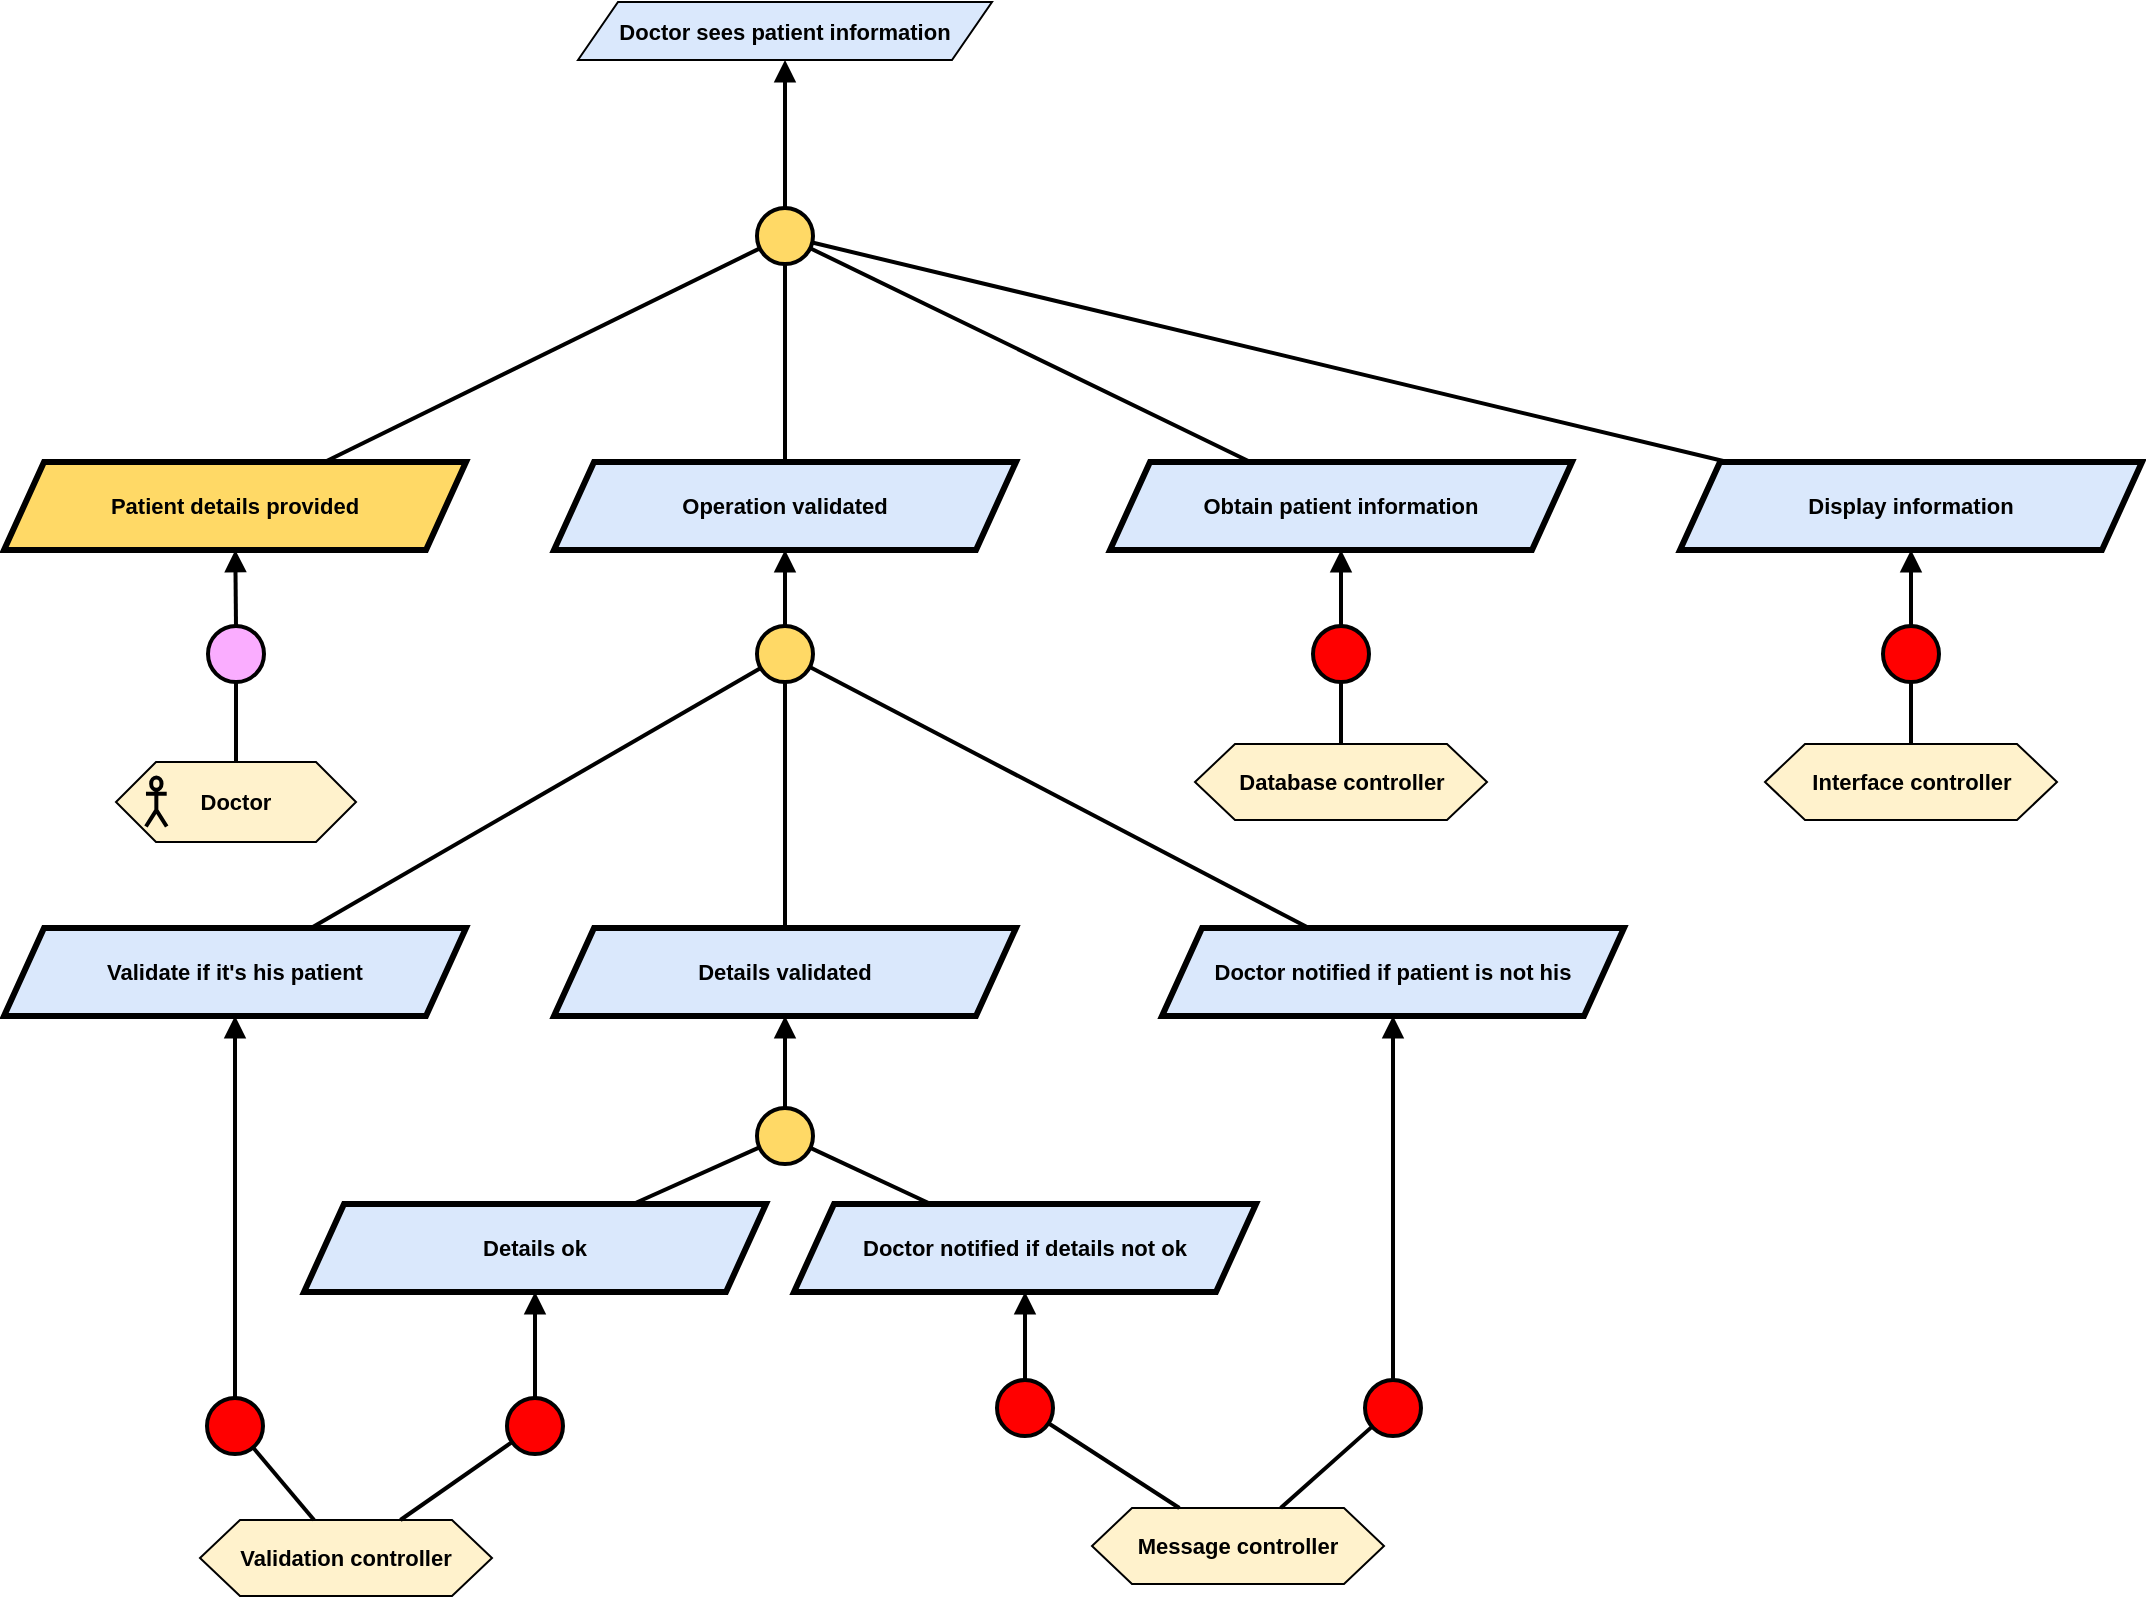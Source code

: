 <mxfile version="24.2.7" type="github">
  <diagram name="Page-1" id="sQ77rlIV0oNkLylMCGIl">
    <mxGraphModel dx="4125" dy="354" grid="0" gridSize="10" guides="1" tooltips="1" connect="1" arrows="1" fold="1" page="0" pageScale="1" pageWidth="827" pageHeight="1169" math="0" shadow="0">
      <root>
        <mxCell id="0" />
        <mxCell id="1" parent="0" />
        <mxCell id="BdWWr_sJzwSr1wSNOOl_-1" value="&lt;b&gt;Doctor sees patient information&lt;/b&gt;" style="shape=parallelogram;perimeter=parallelogramPerimeter;whiteSpace=wrap;html=1;fixedSize=1;fillColor=#dae8fc;strokeColor=#000000;fontFamily=Helvetica;fontSize=11;fontColor=default;labelBackgroundColor=none;" parent="1" vertex="1">
          <mxGeometry x="-2200" y="554" width="207" height="29" as="geometry" />
        </mxCell>
        <mxCell id="hpAG6TOJIAuAHVNSx_Au-1" value="" style="ellipse;whiteSpace=wrap;html=1;aspect=fixed;fillColor=#FFD966;strokeWidth=2;" vertex="1" parent="1">
          <mxGeometry x="-2110.5" y="657" width="28" height="28" as="geometry" />
        </mxCell>
        <mxCell id="hpAG6TOJIAuAHVNSx_Au-2" value="" style="endArrow=block;html=1;rounded=0;endFill=1;strokeWidth=2;" edge="1" source="hpAG6TOJIAuAHVNSx_Au-1" parent="1" target="BdWWr_sJzwSr1wSNOOl_-1">
          <mxGeometry width="50" height="50" relative="1" as="geometry">
            <mxPoint x="-2020.815" y="743.972" as="sourcePoint" />
            <mxPoint x="-2208.998" y="631" as="targetPoint" />
          </mxGeometry>
        </mxCell>
        <mxCell id="hpAG6TOJIAuAHVNSx_Au-3" value="" style="endArrow=none;html=1;rounded=0;strokeWidth=2;" edge="1" target="hpAG6TOJIAuAHVNSx_Au-1" parent="1" source="hpAG6TOJIAuAHVNSx_Au-4">
          <mxGeometry width="50" height="50" relative="1" as="geometry">
            <mxPoint x="-2096" y="753" as="sourcePoint" />
            <mxPoint x="-1996.81" y="742" as="targetPoint" />
          </mxGeometry>
        </mxCell>
        <mxCell id="hpAG6TOJIAuAHVNSx_Au-4" value="&lt;b&gt;Patient details provided&lt;/b&gt;" style="shape=parallelogram;perimeter=parallelogramPerimeter;whiteSpace=wrap;html=1;fixedSize=1;fillColor=#FFD966;strokeColor=#000000;strokeWidth=3;fontFamily=Helvetica;fontSize=11;fontColor=default;labelBackgroundColor=none;" vertex="1" parent="1">
          <mxGeometry x="-2487" y="784" width="231" height="44" as="geometry" />
        </mxCell>
        <mxCell id="hpAG6TOJIAuAHVNSx_Au-5" value="&lt;b&gt;Operation validated&lt;/b&gt;" style="shape=parallelogram;perimeter=parallelogramPerimeter;whiteSpace=wrap;html=1;fixedSize=1;fillColor=#dae8fc;strokeColor=#000000;strokeWidth=3;fontFamily=Helvetica;fontSize=11;fontColor=default;labelBackgroundColor=none;" vertex="1" parent="1">
          <mxGeometry x="-2212" y="784" width="231" height="44" as="geometry" />
        </mxCell>
        <mxCell id="hpAG6TOJIAuAHVNSx_Au-6" value="" style="endArrow=none;html=1;rounded=0;strokeWidth=2;" edge="1" parent="1" source="hpAG6TOJIAuAHVNSx_Au-5" target="hpAG6TOJIAuAHVNSx_Au-1">
          <mxGeometry width="50" height="50" relative="1" as="geometry">
            <mxPoint x="-2086" y="763" as="sourcePoint" />
            <mxPoint x="-2086" y="695" as="targetPoint" />
          </mxGeometry>
        </mxCell>
        <mxCell id="hpAG6TOJIAuAHVNSx_Au-7" value="" style="ellipse;whiteSpace=wrap;html=1;aspect=fixed;fillColor=#FFD966;strokeWidth=2;" vertex="1" parent="1">
          <mxGeometry x="-2110.5" y="866" width="28" height="28" as="geometry" />
        </mxCell>
        <mxCell id="hpAG6TOJIAuAHVNSx_Au-8" value="" style="endArrow=block;html=1;rounded=0;endFill=1;strokeWidth=2;" edge="1" source="hpAG6TOJIAuAHVNSx_Au-7" parent="1" target="hpAG6TOJIAuAHVNSx_Au-5">
          <mxGeometry width="50" height="50" relative="1" as="geometry">
            <mxPoint x="-2097.005" y="924.972" as="sourcePoint" />
            <mxPoint x="-2101" y="880" as="targetPoint" />
          </mxGeometry>
        </mxCell>
        <mxCell id="hpAG6TOJIAuAHVNSx_Au-9" value="" style="endArrow=none;html=1;rounded=0;strokeWidth=2;" edge="1" target="hpAG6TOJIAuAHVNSx_Au-7" parent="1" source="hpAG6TOJIAuAHVNSx_Au-17">
          <mxGeometry width="50" height="50" relative="1" as="geometry">
            <mxPoint x="-2098" y="987" as="sourcePoint" />
            <mxPoint x="-2073" y="923" as="targetPoint" />
          </mxGeometry>
        </mxCell>
        <mxCell id="hpAG6TOJIAuAHVNSx_Au-17" value="&lt;b&gt;Details validated&lt;/b&gt;" style="shape=parallelogram;perimeter=parallelogramPerimeter;whiteSpace=wrap;html=1;fixedSize=1;fillColor=#dae8fc;strokeColor=#000000;strokeWidth=3;fontFamily=Helvetica;fontSize=11;fontColor=default;labelBackgroundColor=none;" vertex="1" parent="1">
          <mxGeometry x="-2212" y="1017" width="231" height="44" as="geometry" />
        </mxCell>
        <mxCell id="hpAG6TOJIAuAHVNSx_Au-18" value="" style="ellipse;whiteSpace=wrap;html=1;aspect=fixed;fillColor=#FAADFF;strokeWidth=2;fontFamily=Helvetica;fontSize=11;fontColor=default;labelBackgroundColor=default;" vertex="1" parent="1">
          <mxGeometry x="-2385" y="866" width="28" height="28" as="geometry" />
        </mxCell>
        <mxCell id="hpAG6TOJIAuAHVNSx_Au-19" value="" style="endArrow=block;html=1;rounded=0;endFill=1;strokeWidth=2;strokeColor=default;align=center;verticalAlign=middle;fontFamily=Helvetica;fontSize=11;fontColor=default;labelBackgroundColor=default;" edge="1" parent="1" source="hpAG6TOJIAuAHVNSx_Au-18" target="hpAG6TOJIAuAHVNSx_Au-4">
          <mxGeometry width="50" height="50" relative="1" as="geometry">
            <mxPoint x="-2478.255" y="949.972" as="sourcePoint" />
            <mxPoint x="-2382.371" y="826.0" as="targetPoint" />
          </mxGeometry>
        </mxCell>
        <mxCell id="hpAG6TOJIAuAHVNSx_Au-20" value="" style="endArrow=none;html=1;rounded=0;strokeWidth=2;strokeColor=default;align=center;verticalAlign=middle;fontFamily=Helvetica;fontSize=11;fontColor=default;labelBackgroundColor=default;" edge="1" parent="1" source="hpAG6TOJIAuAHVNSx_Au-22" target="hpAG6TOJIAuAHVNSx_Au-18">
          <mxGeometry width="50" height="50" relative="1" as="geometry">
            <mxPoint x="-2321.606" y="990.5" as="sourcePoint" />
            <mxPoint x="-2436.25" y="946" as="targetPoint" />
            <Array as="points" />
          </mxGeometry>
        </mxCell>
        <mxCell id="hpAG6TOJIAuAHVNSx_Au-21" value="" style="group" vertex="1" connectable="0" parent="1">
          <mxGeometry x="-2431" y="934" width="120" height="40" as="geometry" />
        </mxCell>
        <mxCell id="hpAG6TOJIAuAHVNSx_Au-22" value="&lt;div&gt;&lt;b&gt;Doctor&lt;/b&gt;&lt;/div&gt;" style="shape=hexagon;perimeter=hexagonPerimeter2;whiteSpace=wrap;html=1;fixedSize=1;fillColor=#FFF2CC;fontFamily=Helvetica;fontSize=11;fontColor=default;labelBackgroundColor=none;" vertex="1" parent="hpAG6TOJIAuAHVNSx_Au-21">
          <mxGeometry width="120" height="40" as="geometry" />
        </mxCell>
        <mxCell id="hpAG6TOJIAuAHVNSx_Au-23" value="" style="shape=umlActor;verticalLabelPosition=bottom;verticalAlign=top;html=1;outlineConnect=0;fillColor=none;strokeWidth=2;fontFamily=Helvetica;fontSize=11;fontColor=default;labelBackgroundColor=default;" vertex="1" parent="hpAG6TOJIAuAHVNSx_Au-21">
          <mxGeometry x="14.983" y="7.75" width="10.373" height="24.5" as="geometry" />
        </mxCell>
        <mxCell id="hpAG6TOJIAuAHVNSx_Au-24" value="&lt;div&gt;&lt;b&gt;Validation controller&lt;/b&gt;&lt;/div&gt;" style="shape=hexagon;perimeter=hexagonPerimeter2;whiteSpace=wrap;html=1;fixedSize=1;fillColor=#FFF2CC;fontFamily=Helvetica;fontSize=11;fontColor=default;labelBackgroundColor=none;" vertex="1" parent="1">
          <mxGeometry x="-2389" y="1313" width="146" height="38" as="geometry" />
        </mxCell>
        <mxCell id="hpAG6TOJIAuAHVNSx_Au-25" value="" style="ellipse;whiteSpace=wrap;html=1;aspect=fixed;fillColor=#FF0000;strokeWidth=2;" vertex="1" parent="1">
          <mxGeometry x="-2235.5" y="1252" width="28" height="28" as="geometry" />
        </mxCell>
        <mxCell id="hpAG6TOJIAuAHVNSx_Au-26" value="" style="endArrow=block;html=1;rounded=0;endFill=1;strokeWidth=2;" edge="1" source="hpAG6TOJIAuAHVNSx_Au-25" parent="1" target="hpAG6TOJIAuAHVNSx_Au-41">
          <mxGeometry width="50" height="50" relative="1" as="geometry">
            <mxPoint x="-2393.505" y="1387.972" as="sourcePoint" />
            <mxPoint x="-2345" y="1282" as="targetPoint" />
          </mxGeometry>
        </mxCell>
        <mxCell id="hpAG6TOJIAuAHVNSx_Au-27" value="" style="endArrow=none;html=1;rounded=0;strokeWidth=2;" edge="1" target="hpAG6TOJIAuAHVNSx_Au-25" parent="1" source="hpAG6TOJIAuAHVNSx_Au-24">
          <mxGeometry width="50" height="50" relative="1" as="geometry">
            <mxPoint x="-2394.5" y="1450" as="sourcePoint" />
            <mxPoint x="-2369.5" y="1386" as="targetPoint" />
          </mxGeometry>
        </mxCell>
        <mxCell id="hpAG6TOJIAuAHVNSx_Au-28" value="" style="endArrow=none;html=1;rounded=0;strokeWidth=2;" edge="1" parent="1" source="hpAG6TOJIAuAHVNSx_Au-29" target="hpAG6TOJIAuAHVNSx_Au-7">
          <mxGeometry width="50" height="50" relative="1" as="geometry">
            <mxPoint x="-1820" y="977" as="sourcePoint" />
            <mxPoint x="-1830" y="934" as="targetPoint" />
          </mxGeometry>
        </mxCell>
        <mxCell id="hpAG6TOJIAuAHVNSx_Au-29" value="&lt;b&gt;Validate if it&#39;s his patient&lt;/b&gt;" style="shape=parallelogram;perimeter=parallelogramPerimeter;whiteSpace=wrap;html=1;fixedSize=1;fillColor=#dae8fc;strokeColor=#000000;strokeWidth=3;fontFamily=Helvetica;fontSize=11;fontColor=default;labelBackgroundColor=none;" vertex="1" parent="1">
          <mxGeometry x="-2487" y="1017" width="231" height="44" as="geometry" />
        </mxCell>
        <mxCell id="hpAG6TOJIAuAHVNSx_Au-30" value="" style="ellipse;whiteSpace=wrap;html=1;aspect=fixed;fillColor=#FF0000;strokeWidth=2;" vertex="1" parent="1">
          <mxGeometry x="-2385.5" y="1252" width="28" height="28" as="geometry" />
        </mxCell>
        <mxCell id="hpAG6TOJIAuAHVNSx_Au-31" value="" style="endArrow=block;html=1;rounded=0;endFill=1;strokeWidth=2;" edge="1" parent="1" source="hpAG6TOJIAuAHVNSx_Au-30" target="hpAG6TOJIAuAHVNSx_Au-29">
          <mxGeometry width="50" height="50" relative="1" as="geometry">
            <mxPoint x="-2489.505" y="1314.972" as="sourcePoint" />
            <mxPoint x="-2438" y="1204" as="targetPoint" />
          </mxGeometry>
        </mxCell>
        <mxCell id="hpAG6TOJIAuAHVNSx_Au-32" value="" style="endArrow=none;html=1;rounded=0;strokeWidth=2;" edge="1" parent="1" target="hpAG6TOJIAuAHVNSx_Au-30" source="hpAG6TOJIAuAHVNSx_Au-24">
          <mxGeometry width="50" height="50" relative="1" as="geometry">
            <mxPoint x="-2140.5" y="1482" as="sourcePoint" />
            <mxPoint x="-2120.5" y="1393" as="targetPoint" />
          </mxGeometry>
        </mxCell>
        <mxCell id="hpAG6TOJIAuAHVNSx_Au-35" value="&lt;b&gt;Obtain patient information&lt;/b&gt;" style="shape=parallelogram;perimeter=parallelogramPerimeter;whiteSpace=wrap;html=1;fixedSize=1;fillColor=#dae8fc;strokeColor=#000000;strokeWidth=3;fontFamily=Helvetica;fontSize=11;fontColor=default;labelBackgroundColor=none;" vertex="1" parent="1">
          <mxGeometry x="-1934" y="784" width="231" height="44" as="geometry" />
        </mxCell>
        <mxCell id="hpAG6TOJIAuAHVNSx_Au-36" value="" style="endArrow=none;html=1;rounded=0;strokeWidth=2;" edge="1" parent="1" source="hpAG6TOJIAuAHVNSx_Au-35" target="hpAG6TOJIAuAHVNSx_Au-1">
          <mxGeometry width="50" height="50" relative="1" as="geometry">
            <mxPoint x="-2087" y="794" as="sourcePoint" />
            <mxPoint x="-2087" y="695" as="targetPoint" />
          </mxGeometry>
        </mxCell>
        <mxCell id="hpAG6TOJIAuAHVNSx_Au-37" value="&lt;div&gt;&lt;b&gt;Database controller&lt;/b&gt;&lt;/div&gt;" style="shape=hexagon;perimeter=hexagonPerimeter2;whiteSpace=wrap;html=1;fixedSize=1;fillColor=#FFF2CC;fontFamily=Helvetica;fontSize=11;fontColor=default;labelBackgroundColor=none;" vertex="1" parent="1">
          <mxGeometry x="-1891.5" y="925" width="146" height="38" as="geometry" />
        </mxCell>
        <mxCell id="hpAG6TOJIAuAHVNSx_Au-38" value="" style="ellipse;whiteSpace=wrap;html=1;aspect=fixed;fillColor=#FF0000;strokeWidth=2;" vertex="1" parent="1">
          <mxGeometry x="-1832.5" y="866" width="28" height="28" as="geometry" />
        </mxCell>
        <mxCell id="hpAG6TOJIAuAHVNSx_Au-39" value="" style="endArrow=block;html=1;rounded=0;endFill=1;strokeWidth=2;" edge="1" source="hpAG6TOJIAuAHVNSx_Au-38" parent="1" target="hpAG6TOJIAuAHVNSx_Au-35">
          <mxGeometry width="50" height="50" relative="1" as="geometry">
            <mxPoint x="-1794.005" y="927.972" as="sourcePoint" />
            <mxPoint x="-1798" y="883" as="targetPoint" />
          </mxGeometry>
        </mxCell>
        <mxCell id="hpAG6TOJIAuAHVNSx_Au-40" value="" style="endArrow=none;html=1;rounded=0;strokeWidth=2;" edge="1" target="hpAG6TOJIAuAHVNSx_Au-38" parent="1" source="hpAG6TOJIAuAHVNSx_Au-37">
          <mxGeometry width="50" height="50" relative="1" as="geometry">
            <mxPoint x="-1795" y="990" as="sourcePoint" />
            <mxPoint x="-1770" y="926" as="targetPoint" />
          </mxGeometry>
        </mxCell>
        <mxCell id="hpAG6TOJIAuAHVNSx_Au-41" value="&lt;b&gt;Details ok&lt;/b&gt;" style="shape=parallelogram;perimeter=parallelogramPerimeter;whiteSpace=wrap;html=1;fixedSize=1;fillColor=#dae8fc;strokeColor=#000000;strokeWidth=3;fontFamily=Helvetica;fontSize=11;fontColor=default;labelBackgroundColor=none;" vertex="1" parent="1">
          <mxGeometry x="-2337" y="1155" width="231" height="44" as="geometry" />
        </mxCell>
        <mxCell id="hpAG6TOJIAuAHVNSx_Au-42" value="&lt;b&gt;Doctor notified if details not ok&lt;/b&gt;" style="shape=parallelogram;perimeter=parallelogramPerimeter;whiteSpace=wrap;html=1;fixedSize=1;fillColor=#dae8fc;strokeColor=#000000;strokeWidth=3;fontFamily=Helvetica;fontSize=11;fontColor=default;labelBackgroundColor=none;" vertex="1" parent="1">
          <mxGeometry x="-2092" y="1155" width="231" height="44" as="geometry" />
        </mxCell>
        <mxCell id="hpAG6TOJIAuAHVNSx_Au-43" value="" style="ellipse;whiteSpace=wrap;html=1;aspect=fixed;fillColor=#FFD966;strokeWidth=2;" vertex="1" parent="1">
          <mxGeometry x="-2110.5" y="1107" width="28" height="28" as="geometry" />
        </mxCell>
        <mxCell id="hpAG6TOJIAuAHVNSx_Au-44" value="" style="endArrow=block;html=1;rounded=0;endFill=1;strokeWidth=2;" edge="1" source="hpAG6TOJIAuAHVNSx_Au-43" parent="1" target="hpAG6TOJIAuAHVNSx_Au-17">
          <mxGeometry width="50" height="50" relative="1" as="geometry">
            <mxPoint x="-2130.005" y="1133.972" as="sourcePoint" />
            <mxPoint x="-2134" y="1089" as="targetPoint" />
          </mxGeometry>
        </mxCell>
        <mxCell id="hpAG6TOJIAuAHVNSx_Au-45" value="" style="endArrow=none;html=1;rounded=0;strokeWidth=2;" edge="1" target="hpAG6TOJIAuAHVNSx_Au-43" parent="1" source="hpAG6TOJIAuAHVNSx_Au-41">
          <mxGeometry width="50" height="50" relative="1" as="geometry">
            <mxPoint x="-2131" y="1196" as="sourcePoint" />
            <mxPoint x="-2106" y="1132" as="targetPoint" />
          </mxGeometry>
        </mxCell>
        <mxCell id="hpAG6TOJIAuAHVNSx_Au-46" value="" style="endArrow=none;html=1;rounded=0;strokeWidth=2;" edge="1" parent="1" source="hpAG6TOJIAuAHVNSx_Au-42" target="hpAG6TOJIAuAHVNSx_Au-43">
          <mxGeometry width="50" height="50" relative="1" as="geometry">
            <mxPoint x="-2223" y="1197" as="sourcePoint" />
            <mxPoint x="-2123" y="1139" as="targetPoint" />
          </mxGeometry>
        </mxCell>
        <mxCell id="hpAG6TOJIAuAHVNSx_Au-47" value="&lt;div&gt;&lt;b&gt;Message controller&lt;/b&gt;&lt;/div&gt;" style="shape=hexagon;perimeter=hexagonPerimeter2;whiteSpace=wrap;html=1;fixedSize=1;fillColor=#FFF2CC;fontFamily=Helvetica;fontSize=11;fontColor=default;labelBackgroundColor=none;" vertex="1" parent="1">
          <mxGeometry x="-1943" y="1307" width="146" height="38" as="geometry" />
        </mxCell>
        <mxCell id="hpAG6TOJIAuAHVNSx_Au-48" value="" style="ellipse;whiteSpace=wrap;html=1;aspect=fixed;fillColor=#FF0000;strokeWidth=2;" vertex="1" parent="1">
          <mxGeometry x="-1990.5" y="1243" width="28" height="28" as="geometry" />
        </mxCell>
        <mxCell id="hpAG6TOJIAuAHVNSx_Au-49" value="" style="endArrow=block;html=1;rounded=0;endFill=1;strokeWidth=2;" edge="1" source="hpAG6TOJIAuAHVNSx_Au-48" parent="1" target="hpAG6TOJIAuAHVNSx_Au-42">
          <mxGeometry width="50" height="50" relative="1" as="geometry">
            <mxPoint x="-1964.005" y="1248.972" as="sourcePoint" />
            <mxPoint x="-1968" y="1204" as="targetPoint" />
          </mxGeometry>
        </mxCell>
        <mxCell id="hpAG6TOJIAuAHVNSx_Au-50" value="" style="endArrow=none;html=1;rounded=0;strokeWidth=2;" edge="1" target="hpAG6TOJIAuAHVNSx_Au-48" parent="1" source="hpAG6TOJIAuAHVNSx_Au-47">
          <mxGeometry width="50" height="50" relative="1" as="geometry">
            <mxPoint x="-1965" y="1311" as="sourcePoint" />
            <mxPoint x="-1940" y="1247" as="targetPoint" />
          </mxGeometry>
        </mxCell>
        <mxCell id="hpAG6TOJIAuAHVNSx_Au-51" value="&lt;b&gt;Doctor notified if patient is not his&lt;/b&gt;" style="shape=parallelogram;perimeter=parallelogramPerimeter;whiteSpace=wrap;html=1;fixedSize=1;fillColor=#dae8fc;strokeColor=#000000;strokeWidth=3;fontFamily=Helvetica;fontSize=11;fontColor=default;labelBackgroundColor=none;" vertex="1" parent="1">
          <mxGeometry x="-1908" y="1017" width="231" height="44" as="geometry" />
        </mxCell>
        <mxCell id="hpAG6TOJIAuAHVNSx_Au-53" value="" style="endArrow=none;html=1;rounded=0;strokeWidth=2;" edge="1" parent="1" source="hpAG6TOJIAuAHVNSx_Au-51" target="hpAG6TOJIAuAHVNSx_Au-7">
          <mxGeometry width="50" height="50" relative="1" as="geometry">
            <mxPoint x="-1961" y="1021" as="sourcePoint" />
            <mxPoint x="-2077" y="900" as="targetPoint" />
          </mxGeometry>
        </mxCell>
        <mxCell id="hpAG6TOJIAuAHVNSx_Au-54" value="" style="ellipse;whiteSpace=wrap;html=1;aspect=fixed;fillColor=#FF0000;strokeWidth=2;" vertex="1" parent="1">
          <mxGeometry x="-1806.5" y="1243" width="28" height="28" as="geometry" />
        </mxCell>
        <mxCell id="hpAG6TOJIAuAHVNSx_Au-55" value="" style="endArrow=block;html=1;rounded=0;endFill=1;strokeWidth=2;" edge="1" parent="1" source="hpAG6TOJIAuAHVNSx_Au-54" target="hpAG6TOJIAuAHVNSx_Au-51">
          <mxGeometry width="50" height="50" relative="1" as="geometry">
            <mxPoint x="-1821.505" y="1249.972" as="sourcePoint" />
            <mxPoint x="-1826.5" y="1200" as="targetPoint" />
          </mxGeometry>
        </mxCell>
        <mxCell id="hpAG6TOJIAuAHVNSx_Au-56" value="" style="endArrow=none;html=1;rounded=0;strokeWidth=2;" edge="1" parent="1" target="hpAG6TOJIAuAHVNSx_Au-54" source="hpAG6TOJIAuAHVNSx_Au-47">
          <mxGeometry width="50" height="50" relative="1" as="geometry">
            <mxPoint x="-1826.5" y="1314" as="sourcePoint" />
            <mxPoint x="-1797.5" y="1248" as="targetPoint" />
          </mxGeometry>
        </mxCell>
        <mxCell id="hpAG6TOJIAuAHVNSx_Au-57" value="&lt;b&gt;Display information&lt;/b&gt;" style="shape=parallelogram;perimeter=parallelogramPerimeter;whiteSpace=wrap;html=1;fixedSize=1;fillColor=#dae8fc;strokeColor=#000000;strokeWidth=3;fontFamily=Helvetica;fontSize=11;fontColor=default;labelBackgroundColor=none;" vertex="1" parent="1">
          <mxGeometry x="-1649" y="784" width="231" height="44" as="geometry" />
        </mxCell>
        <mxCell id="hpAG6TOJIAuAHVNSx_Au-58" value="&lt;b&gt;Interface controller&lt;/b&gt;" style="shape=hexagon;perimeter=hexagonPerimeter2;whiteSpace=wrap;html=1;fixedSize=1;fillColor=#FFF2CC;fontFamily=Helvetica;fontSize=11;fontColor=default;labelBackgroundColor=none;" vertex="1" parent="1">
          <mxGeometry x="-1606.5" y="925" width="146" height="38" as="geometry" />
        </mxCell>
        <mxCell id="hpAG6TOJIAuAHVNSx_Au-59" value="" style="ellipse;whiteSpace=wrap;html=1;aspect=fixed;fillColor=#FF0000;strokeWidth=2;" vertex="1" parent="1">
          <mxGeometry x="-1547.5" y="866" width="28" height="28" as="geometry" />
        </mxCell>
        <mxCell id="hpAG6TOJIAuAHVNSx_Au-60" value="" style="endArrow=block;html=1;rounded=0;endFill=1;strokeWidth=2;" edge="1" parent="1" source="hpAG6TOJIAuAHVNSx_Au-59" target="hpAG6TOJIAuAHVNSx_Au-57">
          <mxGeometry width="50" height="50" relative="1" as="geometry">
            <mxPoint x="-1520.505" y="932.972" as="sourcePoint" />
            <mxPoint x="-1544.5" y="833" as="targetPoint" />
          </mxGeometry>
        </mxCell>
        <mxCell id="hpAG6TOJIAuAHVNSx_Au-61" value="" style="endArrow=none;html=1;rounded=0;strokeWidth=2;" edge="1" parent="1" source="hpAG6TOJIAuAHVNSx_Au-58" target="hpAG6TOJIAuAHVNSx_Au-59">
          <mxGeometry width="50" height="50" relative="1" as="geometry">
            <mxPoint x="-1521.5" y="995" as="sourcePoint" />
            <mxPoint x="-1496.5" y="931" as="targetPoint" />
          </mxGeometry>
        </mxCell>
        <mxCell id="hpAG6TOJIAuAHVNSx_Au-62" value="" style="endArrow=none;html=1;rounded=0;strokeWidth=2;" edge="1" parent="1" source="hpAG6TOJIAuAHVNSx_Au-57" target="hpAG6TOJIAuAHVNSx_Au-1">
          <mxGeometry width="50" height="50" relative="1" as="geometry">
            <mxPoint x="-1497" y="744" as="sourcePoint" />
            <mxPoint x="-1993" y="636" as="targetPoint" />
          </mxGeometry>
        </mxCell>
      </root>
    </mxGraphModel>
  </diagram>
</mxfile>

